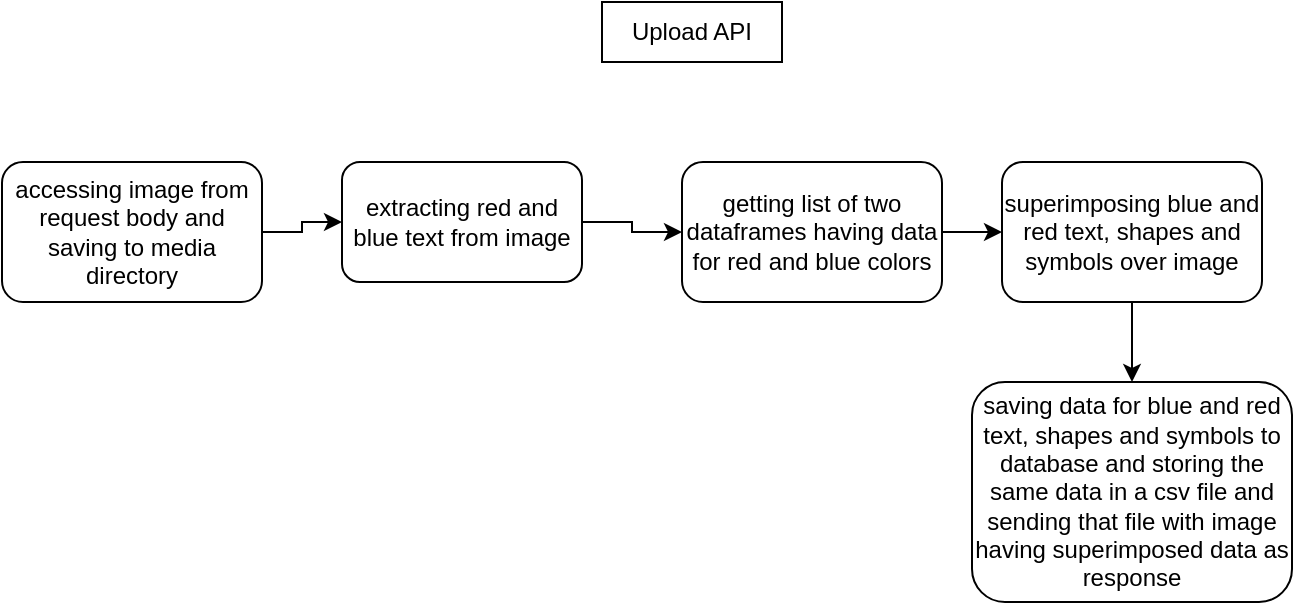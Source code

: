 <mxfile version="18.2.0" type="github"><diagram id="S5xlquYNel37NOYG4V8v" name="Page-1"><mxGraphModel dx="868" dy="488" grid="1" gridSize="10" guides="1" tooltips="1" connect="1" arrows="1" fold="1" page="1" pageScale="1" pageWidth="850" pageHeight="1100" math="0" shadow="0"><root><mxCell id="0"/><mxCell id="1" parent="0"/><mxCell id="qsBFYILE9NpNLtM7CKm3-1" value="Upload API" style="text;html=1;strokeColor=default;fillColor=none;align=center;verticalAlign=middle;whiteSpace=wrap;rounded=0;" vertex="1" parent="1"><mxGeometry x="370" y="30" width="90" height="30" as="geometry"/></mxCell><mxCell id="qsBFYILE9NpNLtM7CKm3-7" value="" style="edgeStyle=orthogonalEdgeStyle;rounded=0;orthogonalLoop=1;jettySize=auto;html=1;" edge="1" parent="1" source="qsBFYILE9NpNLtM7CKm3-2" target="qsBFYILE9NpNLtM7CKm3-3"><mxGeometry relative="1" as="geometry"/></mxCell><mxCell id="qsBFYILE9NpNLtM7CKm3-2" value="accessing image from request body and saving to media directory" style="rounded=1;whiteSpace=wrap;html=1;strokeColor=default;" vertex="1" parent="1"><mxGeometry x="70" y="110" width="130" height="70" as="geometry"/></mxCell><mxCell id="qsBFYILE9NpNLtM7CKm3-8" value="" style="edgeStyle=orthogonalEdgeStyle;rounded=0;orthogonalLoop=1;jettySize=auto;html=1;" edge="1" parent="1" source="qsBFYILE9NpNLtM7CKm3-3" target="qsBFYILE9NpNLtM7CKm3-4"><mxGeometry relative="1" as="geometry"/></mxCell><mxCell id="qsBFYILE9NpNLtM7CKm3-3" value="extracting red and blue text from image" style="rounded=1;whiteSpace=wrap;html=1;strokeColor=default;" vertex="1" parent="1"><mxGeometry x="240" y="110" width="120" height="60" as="geometry"/></mxCell><mxCell id="qsBFYILE9NpNLtM7CKm3-9" value="" style="edgeStyle=orthogonalEdgeStyle;rounded=0;orthogonalLoop=1;jettySize=auto;html=1;" edge="1" parent="1" source="qsBFYILE9NpNLtM7CKm3-4" target="qsBFYILE9NpNLtM7CKm3-5"><mxGeometry relative="1" as="geometry"/></mxCell><mxCell id="qsBFYILE9NpNLtM7CKm3-4" value="&lt;div&gt;getting list of two dataframes having data for red and blue colors&lt;/div&gt;" style="rounded=1;whiteSpace=wrap;html=1;strokeColor=default;" vertex="1" parent="1"><mxGeometry x="410" y="110" width="130" height="70" as="geometry"/></mxCell><mxCell id="qsBFYILE9NpNLtM7CKm3-10" value="" style="edgeStyle=orthogonalEdgeStyle;rounded=0;orthogonalLoop=1;jettySize=auto;html=1;" edge="1" parent="1" source="qsBFYILE9NpNLtM7CKm3-5" target="qsBFYILE9NpNLtM7CKm3-6"><mxGeometry relative="1" as="geometry"/></mxCell><mxCell id="qsBFYILE9NpNLtM7CKm3-5" value="&lt;div&gt;superimposing blue and red text, shapes and symbols over image&lt;/div&gt;" style="rounded=1;whiteSpace=wrap;html=1;strokeColor=default;" vertex="1" parent="1"><mxGeometry x="570" y="110" width="130" height="70" as="geometry"/></mxCell><mxCell id="qsBFYILE9NpNLtM7CKm3-6" value="&lt;div&gt;saving data for blue and red text, shapes and symbols to database and storing the same data in a csv file and sending that file with image having superimposed data as response&lt;/div&gt;" style="rounded=1;whiteSpace=wrap;html=1;strokeColor=default;" vertex="1" parent="1"><mxGeometry x="555" y="220" width="160" height="110" as="geometry"/></mxCell></root></mxGraphModel></diagram></mxfile>